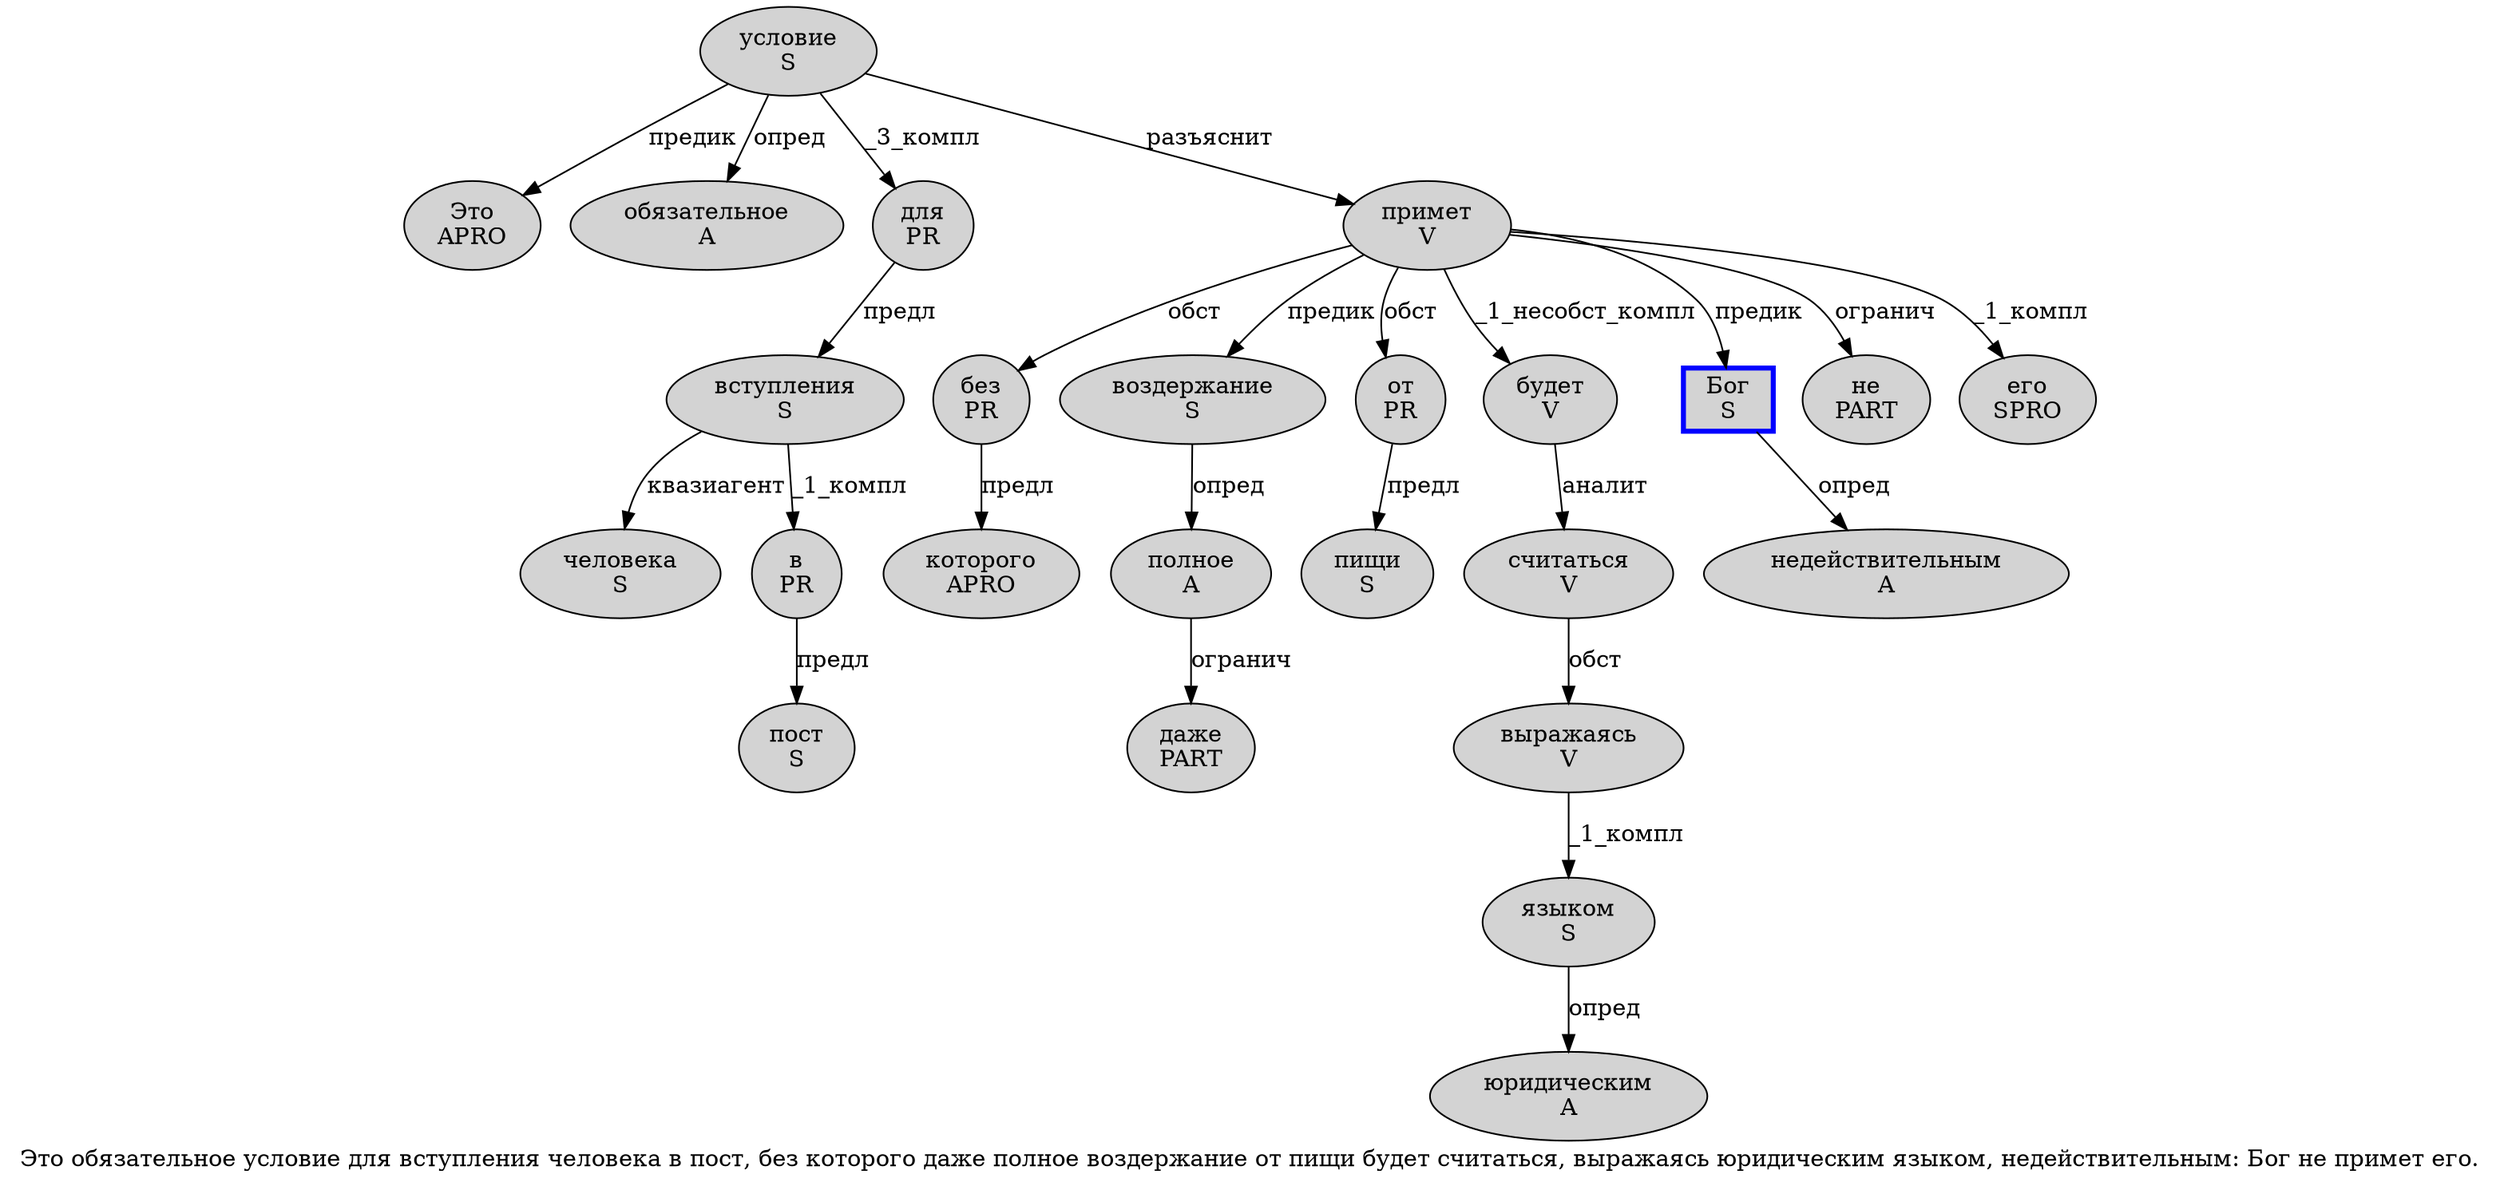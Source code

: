digraph SENTENCE_1081 {
	graph [label="Это обязательное условие для вступления человека в пост, без которого даже полное воздержание от пищи будет считаться, выражаясь юридическим языком, недействительным: Бог не примет его."]
	node [style=filled]
		0 [label="Это
APRO" color="" fillcolor=lightgray penwidth=1 shape=ellipse]
		1 [label="обязательное
A" color="" fillcolor=lightgray penwidth=1 shape=ellipse]
		2 [label="условие
S" color="" fillcolor=lightgray penwidth=1 shape=ellipse]
		3 [label="для
PR" color="" fillcolor=lightgray penwidth=1 shape=ellipse]
		4 [label="вступления
S" color="" fillcolor=lightgray penwidth=1 shape=ellipse]
		5 [label="человека
S" color="" fillcolor=lightgray penwidth=1 shape=ellipse]
		6 [label="в
PR" color="" fillcolor=lightgray penwidth=1 shape=ellipse]
		7 [label="пост
S" color="" fillcolor=lightgray penwidth=1 shape=ellipse]
		9 [label="без
PR" color="" fillcolor=lightgray penwidth=1 shape=ellipse]
		10 [label="которого
APRO" color="" fillcolor=lightgray penwidth=1 shape=ellipse]
		11 [label="даже
PART" color="" fillcolor=lightgray penwidth=1 shape=ellipse]
		12 [label="полное
A" color="" fillcolor=lightgray penwidth=1 shape=ellipse]
		13 [label="воздержание
S" color="" fillcolor=lightgray penwidth=1 shape=ellipse]
		14 [label="от
PR" color="" fillcolor=lightgray penwidth=1 shape=ellipse]
		15 [label="пищи
S" color="" fillcolor=lightgray penwidth=1 shape=ellipse]
		16 [label="будет
V" color="" fillcolor=lightgray penwidth=1 shape=ellipse]
		17 [label="считаться
V" color="" fillcolor=lightgray penwidth=1 shape=ellipse]
		19 [label="выражаясь
V" color="" fillcolor=lightgray penwidth=1 shape=ellipse]
		20 [label="юридическим
A" color="" fillcolor=lightgray penwidth=1 shape=ellipse]
		21 [label="языком
S" color="" fillcolor=lightgray penwidth=1 shape=ellipse]
		23 [label="недействительным
A" color="" fillcolor=lightgray penwidth=1 shape=ellipse]
		25 [label="Бог
S" color=blue fillcolor=lightgray penwidth=3 shape=box]
		26 [label="не
PART" color="" fillcolor=lightgray penwidth=1 shape=ellipse]
		27 [label="примет
V" color="" fillcolor=lightgray penwidth=1 shape=ellipse]
		28 [label="его
SPRO" color="" fillcolor=lightgray penwidth=1 shape=ellipse]
			2 -> 0 [label="предик"]
			2 -> 1 [label="опред"]
			2 -> 3 [label="_3_компл"]
			2 -> 27 [label="разъяснит"]
			14 -> 15 [label="предл"]
			12 -> 11 [label="огранич"]
			3 -> 4 [label="предл"]
			4 -> 5 [label="квазиагент"]
			4 -> 6 [label="_1_компл"]
			27 -> 9 [label="обст"]
			27 -> 13 [label="предик"]
			27 -> 14 [label="обст"]
			27 -> 16 [label="_1_несобст_компл"]
			27 -> 25 [label="предик"]
			27 -> 26 [label="огранич"]
			27 -> 28 [label="_1_компл"]
			19 -> 21 [label="_1_компл"]
			6 -> 7 [label="предл"]
			13 -> 12 [label="опред"]
			16 -> 17 [label="аналит"]
			17 -> 19 [label="обст"]
			9 -> 10 [label="предл"]
			21 -> 20 [label="опред"]
			25 -> 23 [label="опред"]
}